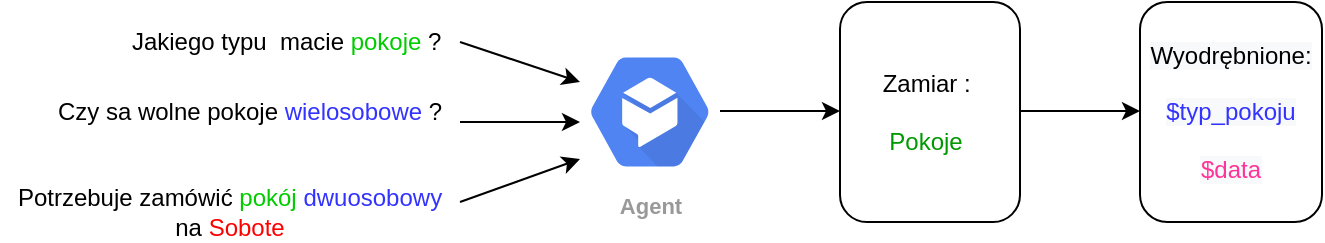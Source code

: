 <mxfile version="13.4.6" type="github">
  <diagram id="BfqaBiZL-n5Sax2nSkjr" name="Page-1">
    <mxGraphModel dx="1422" dy="772" grid="1" gridSize="10" guides="1" tooltips="1" connect="1" arrows="1" fold="1" page="1" pageScale="1" pageWidth="827" pageHeight="1169" math="0" shadow="0">
      <root>
        <mxCell id="0" />
        <mxCell id="1" parent="0" />
        <mxCell id="nuy63_WmEaV-j40DSkcE-21" value="Agent" style="html=1;fillColor=#5184F3;strokeColor=none;verticalAlign=top;labelPosition=center;verticalLabelPosition=bottom;align=center;spacingTop=-6;fontSize=11;fontStyle=1;fontColor=#999999;shape=mxgraph.gcp2.hexIcon;prIcon=dialogflow_enterprise_edition" vertex="1" parent="1">
          <mxGeometry x="430" y="155" width="90" height="80" as="geometry" />
        </mxCell>
        <mxCell id="nuy63_WmEaV-j40DSkcE-23" value="&lt;div style=&quot;text-align: justify&quot;&gt;Zamiar :&amp;nbsp;&lt;br&gt;&lt;/div&gt;&lt;div style=&quot;color: rgb(158 , 158 , 158) ; text-align: justify&quot;&gt;&lt;br&gt;&lt;/div&gt;&lt;div style=&quot;text-align: justify&quot;&gt;&lt;font color=&quot;#009900&quot;&gt;&amp;nbsp;Pokoje&lt;/font&gt;&lt;/div&gt;" style="rounded=1;whiteSpace=wrap;html=1;" vertex="1" parent="1">
          <mxGeometry x="570" y="140" width="90" height="110" as="geometry" />
        </mxCell>
        <mxCell id="nuy63_WmEaV-j40DSkcE-24" value="&lt;meta charset=&quot;utf-8&quot;&gt;&lt;font color=&quot;#000000&quot; style=&quot;font-family: helvetica; font-size: 12px; font-style: normal; font-weight: 400; letter-spacing: normal; text-align: left; text-indent: 0px; text-transform: none; word-spacing: 0px; background-color: rgb(248, 249, 250);&quot;&gt;Wyodrębnione:&lt;br&gt;&lt;/font&gt;&lt;br style=&quot;color: rgb(158, 158, 158); font-family: helvetica; font-size: 12px; font-style: normal; font-weight: 400; letter-spacing: normal; text-align: left; text-indent: 0px; text-transform: none; word-spacing: 0px; background-color: rgb(248, 249, 250);&quot;&gt;&lt;font color=&quot;#3333ff&quot; style=&quot;font-family: helvetica; font-size: 12px; font-style: normal; font-weight: 400; letter-spacing: normal; text-align: left; text-indent: 0px; text-transform: none; word-spacing: 0px; background-color: rgb(248, 249, 250);&quot;&gt;$typ_pokoju&lt;br&gt;&lt;/font&gt;&lt;br style=&quot;color: rgb(158, 158, 158); font-family: helvetica; font-size: 12px; font-style: normal; font-weight: 400; letter-spacing: normal; text-align: left; text-indent: 0px; text-transform: none; word-spacing: 0px; background-color: rgb(248, 249, 250);&quot;&gt;&lt;font color=&quot;#ff3399&quot; style=&quot;font-family: helvetica; font-size: 12px; font-style: normal; font-weight: 400; letter-spacing: normal; text-align: left; text-indent: 0px; text-transform: none; word-spacing: 0px; background-color: rgb(248, 249, 250);&quot;&gt;$data&lt;/font&gt;" style="rounded=1;whiteSpace=wrap;html=1;" vertex="1" parent="1">
          <mxGeometry x="720" y="140" width="91" height="110" as="geometry" />
        </mxCell>
        <mxCell id="nuy63_WmEaV-j40DSkcE-26" value="" style="endArrow=classic;html=1;" edge="1" parent="1">
          <mxGeometry width="50" height="50" relative="1" as="geometry">
            <mxPoint x="380" y="240" as="sourcePoint" />
            <mxPoint x="440" y="218.5" as="targetPoint" />
          </mxGeometry>
        </mxCell>
        <mxCell id="nuy63_WmEaV-j40DSkcE-27" value="" style="endArrow=classic;html=1;" edge="1" parent="1">
          <mxGeometry width="50" height="50" relative="1" as="geometry">
            <mxPoint x="380" y="160" as="sourcePoint" />
            <mxPoint x="440" y="180" as="targetPoint" />
          </mxGeometry>
        </mxCell>
        <mxCell id="nuy63_WmEaV-j40DSkcE-30" value="" style="endArrow=classic;html=1;" edge="1" parent="1">
          <mxGeometry width="50" height="50" relative="1" as="geometry">
            <mxPoint x="380" y="200" as="sourcePoint" />
            <mxPoint x="440" y="200" as="targetPoint" />
          </mxGeometry>
        </mxCell>
        <mxCell id="nuy63_WmEaV-j40DSkcE-31" value="" style="endArrow=classic;html=1;" edge="1" parent="1">
          <mxGeometry width="50" height="50" relative="1" as="geometry">
            <mxPoint x="660" y="194.5" as="sourcePoint" />
            <mxPoint x="720" y="194.5" as="targetPoint" />
          </mxGeometry>
        </mxCell>
        <mxCell id="nuy63_WmEaV-j40DSkcE-32" value="" style="endArrow=classic;html=1;" edge="1" parent="1">
          <mxGeometry width="50" height="50" relative="1" as="geometry">
            <mxPoint x="510" y="194.5" as="sourcePoint" />
            <mxPoint x="570" y="194.5" as="targetPoint" />
          </mxGeometry>
        </mxCell>
        <mxCell id="nuy63_WmEaV-j40DSkcE-33" value="Jakiego typu&amp;nbsp; macie &lt;font color=&quot;#00cc00&quot;&gt;pokoje&lt;/font&gt; ?&amp;nbsp;" style="text;html=1;strokeColor=none;fillColor=none;align=center;verticalAlign=middle;whiteSpace=wrap;rounded=0;" vertex="1" parent="1">
          <mxGeometry x="200" y="150" width="190" height="20" as="geometry" />
        </mxCell>
        <mxCell id="nuy63_WmEaV-j40DSkcE-34" value="Czy sa wolne pokoje &lt;font color=&quot;#3333ff&quot;&gt;wielosobowe&lt;/font&gt; ?" style="text;html=1;strokeColor=none;fillColor=none;align=center;verticalAlign=middle;whiteSpace=wrap;rounded=0;" vertex="1" parent="1">
          <mxGeometry x="170" y="187.5" width="210" height="15" as="geometry" />
        </mxCell>
        <mxCell id="nuy63_WmEaV-j40DSkcE-35" value="Potrzebuje zamówić &lt;font color=&quot;#00cc00&quot;&gt;pokój&lt;/font&gt; &lt;font color=&quot;#3333ff&quot;&gt;dwuosobowy&lt;/font&gt; na &lt;font color=&quot;#ff0000&quot;&gt;Sobote&lt;/font&gt;" style="text;html=1;strokeColor=none;fillColor=none;align=center;verticalAlign=middle;whiteSpace=wrap;rounded=0;" vertex="1" parent="1">
          <mxGeometry x="150" y="235" width="230" height="20" as="geometry" />
        </mxCell>
      </root>
    </mxGraphModel>
  </diagram>
</mxfile>
